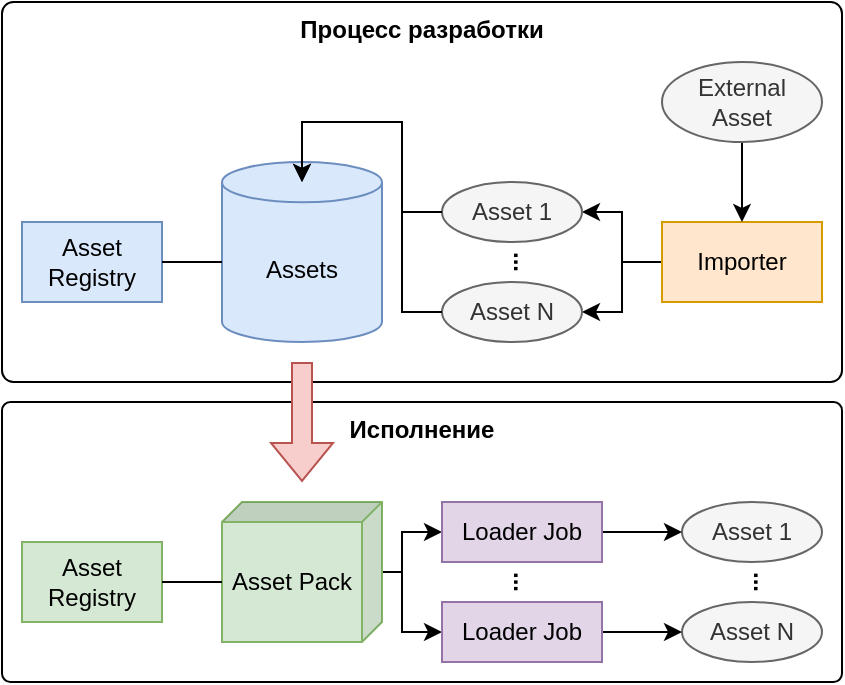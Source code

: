 <mxfile version="24.4.8" type="device">
  <diagram name="Page-1" id="OJzyGvECPmylqLNzleIg">
    <mxGraphModel dx="1036" dy="445" grid="1" gridSize="10" guides="1" tooltips="1" connect="1" arrows="1" fold="1" page="1" pageScale="1" pageWidth="1100" pageHeight="850" math="0" shadow="0">
      <root>
        <mxCell id="0" />
        <mxCell id="1" parent="0" />
        <mxCell id="JMZAjRnXaJRxPRLaQSFT-17" value="&lt;b&gt;Процесс разработки&lt;/b&gt;" style="rounded=1;whiteSpace=wrap;html=1;fillColor=none;arcSize=3;verticalAlign=top;" vertex="1" parent="1">
          <mxGeometry x="30" y="10" width="420" height="190" as="geometry" />
        </mxCell>
        <mxCell id="JMZAjRnXaJRxPRLaQSFT-2" value="Asset Registry" style="rounded=0;whiteSpace=wrap;html=1;fillColor=#dae8fc;strokeColor=#6c8ebf;" vertex="1" parent="1">
          <mxGeometry x="40" y="120" width="70" height="40" as="geometry" />
        </mxCell>
        <mxCell id="JMZAjRnXaJRxPRLaQSFT-3" value="Assets" style="shape=cylinder3;whiteSpace=wrap;html=1;boundedLbl=1;backgroundOutline=1;size=10.088;fillColor=#dae8fc;strokeColor=#6c8ebf;" vertex="1" parent="1">
          <mxGeometry x="140" y="90" width="80" height="90" as="geometry" />
        </mxCell>
        <mxCell id="JMZAjRnXaJRxPRLaQSFT-4" style="edgeStyle=orthogonalEdgeStyle;rounded=0;orthogonalLoop=1;jettySize=auto;html=1;exitX=1;exitY=0.5;exitDx=0;exitDy=0;startArrow=none;startFill=0;endArrow=none;endFill=0;" edge="1" parent="1" source="JMZAjRnXaJRxPRLaQSFT-2">
          <mxGeometry relative="1" as="geometry">
            <mxPoint x="140" y="140" as="targetPoint" />
          </mxGeometry>
        </mxCell>
        <mxCell id="JMZAjRnXaJRxPRLaQSFT-11" style="edgeStyle=orthogonalEdgeStyle;rounded=0;orthogonalLoop=1;jettySize=auto;html=1;exitX=0;exitY=0.5;exitDx=0;exitDy=0;entryX=1;entryY=0.5;entryDx=0;entryDy=0;" edge="1" parent="1" source="JMZAjRnXaJRxPRLaQSFT-5" target="JMZAjRnXaJRxPRLaQSFT-8">
          <mxGeometry relative="1" as="geometry" />
        </mxCell>
        <mxCell id="JMZAjRnXaJRxPRLaQSFT-12" style="edgeStyle=orthogonalEdgeStyle;rounded=0;orthogonalLoop=1;jettySize=auto;html=1;exitX=0;exitY=0.5;exitDx=0;exitDy=0;entryX=1;entryY=0.5;entryDx=0;entryDy=0;" edge="1" parent="1" source="JMZAjRnXaJRxPRLaQSFT-5" target="JMZAjRnXaJRxPRLaQSFT-10">
          <mxGeometry relative="1" as="geometry" />
        </mxCell>
        <mxCell id="JMZAjRnXaJRxPRLaQSFT-5" value="Importer" style="rounded=0;whiteSpace=wrap;html=1;fillColor=#ffe6cc;strokeColor=#d79b00;" vertex="1" parent="1">
          <mxGeometry x="360" y="120" width="80" height="40" as="geometry" />
        </mxCell>
        <mxCell id="JMZAjRnXaJRxPRLaQSFT-7" style="edgeStyle=orthogonalEdgeStyle;rounded=0;orthogonalLoop=1;jettySize=auto;html=1;exitX=0.5;exitY=1;exitDx=0;exitDy=0;entryX=0.5;entryY=0;entryDx=0;entryDy=0;" edge="1" parent="1" source="JMZAjRnXaJRxPRLaQSFT-6" target="JMZAjRnXaJRxPRLaQSFT-5">
          <mxGeometry relative="1" as="geometry" />
        </mxCell>
        <mxCell id="JMZAjRnXaJRxPRLaQSFT-6" value="External&lt;div&gt;Asset&lt;/div&gt;" style="ellipse;whiteSpace=wrap;html=1;fillColor=#f5f5f5;fontColor=#333333;strokeColor=#666666;" vertex="1" parent="1">
          <mxGeometry x="360" y="40" width="80" height="40" as="geometry" />
        </mxCell>
        <mxCell id="JMZAjRnXaJRxPRLaQSFT-8" value="Asset 1" style="ellipse;whiteSpace=wrap;html=1;fillColor=#f5f5f5;fontColor=#333333;strokeColor=#666666;" vertex="1" parent="1">
          <mxGeometry x="250" y="100" width="70" height="30" as="geometry" />
        </mxCell>
        <mxCell id="JMZAjRnXaJRxPRLaQSFT-10" value="Asset N" style="ellipse;whiteSpace=wrap;html=1;fillColor=#f5f5f5;fontColor=#333333;strokeColor=#666666;" vertex="1" parent="1">
          <mxGeometry x="250" y="150" width="70" height="30" as="geometry" />
        </mxCell>
        <mxCell id="JMZAjRnXaJRxPRLaQSFT-13" value="..." style="text;html=1;align=center;verticalAlign=middle;whiteSpace=wrap;rounded=0;rotation=90;fontStyle=1" vertex="1" parent="1">
          <mxGeometry x="280" y="130" width="20" height="20" as="geometry" />
        </mxCell>
        <mxCell id="JMZAjRnXaJRxPRLaQSFT-15" style="edgeStyle=orthogonalEdgeStyle;rounded=0;orthogonalLoop=1;jettySize=auto;html=1;exitX=0;exitY=0.5;exitDx=0;exitDy=0;" edge="1" parent="1" source="JMZAjRnXaJRxPRLaQSFT-8">
          <mxGeometry relative="1" as="geometry">
            <mxPoint x="180" y="100" as="targetPoint" />
            <Array as="points">
              <mxPoint x="230" y="115" />
              <mxPoint x="230" y="70" />
              <mxPoint x="180" y="70" />
            </Array>
          </mxGeometry>
        </mxCell>
        <mxCell id="JMZAjRnXaJRxPRLaQSFT-16" style="edgeStyle=orthogonalEdgeStyle;rounded=0;orthogonalLoop=1;jettySize=auto;html=1;exitX=0;exitY=0.5;exitDx=0;exitDy=0;entryX=0.5;entryY=0.111;entryDx=0;entryDy=0;entryPerimeter=0;" edge="1" parent="1" source="JMZAjRnXaJRxPRLaQSFT-10" target="JMZAjRnXaJRxPRLaQSFT-3">
          <mxGeometry relative="1" as="geometry">
            <Array as="points">
              <mxPoint x="230" y="165" />
              <mxPoint x="230" y="70" />
              <mxPoint x="180" y="70" />
            </Array>
          </mxGeometry>
        </mxCell>
        <mxCell id="JMZAjRnXaJRxPRLaQSFT-31" value="&lt;b&gt;Исполнение&lt;/b&gt;" style="rounded=1;whiteSpace=wrap;html=1;fillColor=none;arcSize=3;verticalAlign=top;" vertex="1" parent="1">
          <mxGeometry x="30" y="210" width="420" height="140" as="geometry" />
        </mxCell>
        <mxCell id="JMZAjRnXaJRxPRLaQSFT-43" style="edgeStyle=orthogonalEdgeStyle;rounded=0;orthogonalLoop=1;jettySize=auto;html=1;entryX=0;entryY=0.5;entryDx=0;entryDy=0;" edge="1" parent="1" source="JMZAjRnXaJRxPRLaQSFT-33" target="JMZAjRnXaJRxPRLaQSFT-39">
          <mxGeometry relative="1" as="geometry">
            <Array as="points">
              <mxPoint x="230" y="295" />
              <mxPoint x="230" y="275" />
            </Array>
          </mxGeometry>
        </mxCell>
        <mxCell id="JMZAjRnXaJRxPRLaQSFT-44" style="edgeStyle=orthogonalEdgeStyle;rounded=0;orthogonalLoop=1;jettySize=auto;html=1;entryX=0;entryY=0.5;entryDx=0;entryDy=0;" edge="1" parent="1" source="JMZAjRnXaJRxPRLaQSFT-33" target="JMZAjRnXaJRxPRLaQSFT-40">
          <mxGeometry relative="1" as="geometry">
            <Array as="points">
              <mxPoint x="230" y="295" />
              <mxPoint x="230" y="325" />
            </Array>
          </mxGeometry>
        </mxCell>
        <mxCell id="JMZAjRnXaJRxPRLaQSFT-33" value="Asset Pack" style="shape=cube;whiteSpace=wrap;html=1;boundedLbl=1;backgroundOutline=1;darkOpacity=0.05;darkOpacity2=0.1;size=10;direction=south;fontFamily=Helvetica;fillColor=#d5e8d4;strokeColor=#82b366;" vertex="1" parent="1">
          <mxGeometry x="140" y="260" width="80" height="70" as="geometry" />
        </mxCell>
        <mxCell id="JMZAjRnXaJRxPRLaQSFT-34" value="Asset Registry" style="rounded=0;whiteSpace=wrap;html=1;fillColor=#d5e8d4;strokeColor=#82b366;" vertex="1" parent="1">
          <mxGeometry x="40" y="280" width="70" height="40" as="geometry" />
        </mxCell>
        <mxCell id="JMZAjRnXaJRxPRLaQSFT-35" style="edgeStyle=orthogonalEdgeStyle;rounded=0;orthogonalLoop=1;jettySize=auto;html=1;entryX=0;entryY=0;entryDx=40;entryDy=80;entryPerimeter=0;endArrow=none;endFill=0;" edge="1" parent="1" source="JMZAjRnXaJRxPRLaQSFT-34" target="JMZAjRnXaJRxPRLaQSFT-33">
          <mxGeometry relative="1" as="geometry" />
        </mxCell>
        <mxCell id="JMZAjRnXaJRxPRLaQSFT-36" value="Asset 1" style="ellipse;whiteSpace=wrap;html=1;fillColor=#f5f5f5;fontColor=#333333;strokeColor=#666666;" vertex="1" parent="1">
          <mxGeometry x="370" y="260" width="70" height="30" as="geometry" />
        </mxCell>
        <mxCell id="JMZAjRnXaJRxPRLaQSFT-37" value="Asset N" style="ellipse;whiteSpace=wrap;html=1;fillColor=#f5f5f5;fontColor=#333333;strokeColor=#666666;" vertex="1" parent="1">
          <mxGeometry x="370" y="310" width="70" height="30" as="geometry" />
        </mxCell>
        <mxCell id="JMZAjRnXaJRxPRLaQSFT-38" value="..." style="text;html=1;align=center;verticalAlign=middle;whiteSpace=wrap;rounded=0;rotation=90;fontStyle=1" vertex="1" parent="1">
          <mxGeometry x="400" y="290" width="20" height="20" as="geometry" />
        </mxCell>
        <mxCell id="JMZAjRnXaJRxPRLaQSFT-41" style="edgeStyle=orthogonalEdgeStyle;rounded=0;orthogonalLoop=1;jettySize=auto;html=1;exitX=1;exitY=0.5;exitDx=0;exitDy=0;entryX=0;entryY=0.5;entryDx=0;entryDy=0;" edge="1" parent="1" source="JMZAjRnXaJRxPRLaQSFT-39" target="JMZAjRnXaJRxPRLaQSFT-36">
          <mxGeometry relative="1" as="geometry" />
        </mxCell>
        <mxCell id="JMZAjRnXaJRxPRLaQSFT-39" value="Loader Job" style="rounded=0;whiteSpace=wrap;html=1;fillColor=#e1d5e7;strokeColor=#9673a6;" vertex="1" parent="1">
          <mxGeometry x="250" y="260" width="80" height="30" as="geometry" />
        </mxCell>
        <mxCell id="JMZAjRnXaJRxPRLaQSFT-42" style="edgeStyle=orthogonalEdgeStyle;rounded=0;orthogonalLoop=1;jettySize=auto;html=1;exitX=1;exitY=0.5;exitDx=0;exitDy=0;entryX=0;entryY=0.5;entryDx=0;entryDy=0;" edge="1" parent="1" source="JMZAjRnXaJRxPRLaQSFT-40" target="JMZAjRnXaJRxPRLaQSFT-37">
          <mxGeometry relative="1" as="geometry" />
        </mxCell>
        <mxCell id="JMZAjRnXaJRxPRLaQSFT-40" value="Loader Job" style="rounded=0;whiteSpace=wrap;html=1;fillColor=#e1d5e7;strokeColor=#9673a6;" vertex="1" parent="1">
          <mxGeometry x="250" y="310" width="80" height="30" as="geometry" />
        </mxCell>
        <mxCell id="JMZAjRnXaJRxPRLaQSFT-45" value="..." style="text;html=1;align=center;verticalAlign=middle;whiteSpace=wrap;rounded=0;rotation=90;fontStyle=1" vertex="1" parent="1">
          <mxGeometry x="280" y="290" width="20" height="20" as="geometry" />
        </mxCell>
        <mxCell id="JMZAjRnXaJRxPRLaQSFT-46" value="" style="shape=flexArrow;endArrow=classic;html=1;rounded=0;fillColor=#f8cecc;strokeColor=#b85450;" edge="1" parent="1">
          <mxGeometry width="50" height="50" relative="1" as="geometry">
            <mxPoint x="180" y="190" as="sourcePoint" />
            <mxPoint x="180" y="250" as="targetPoint" />
          </mxGeometry>
        </mxCell>
      </root>
    </mxGraphModel>
  </diagram>
</mxfile>
